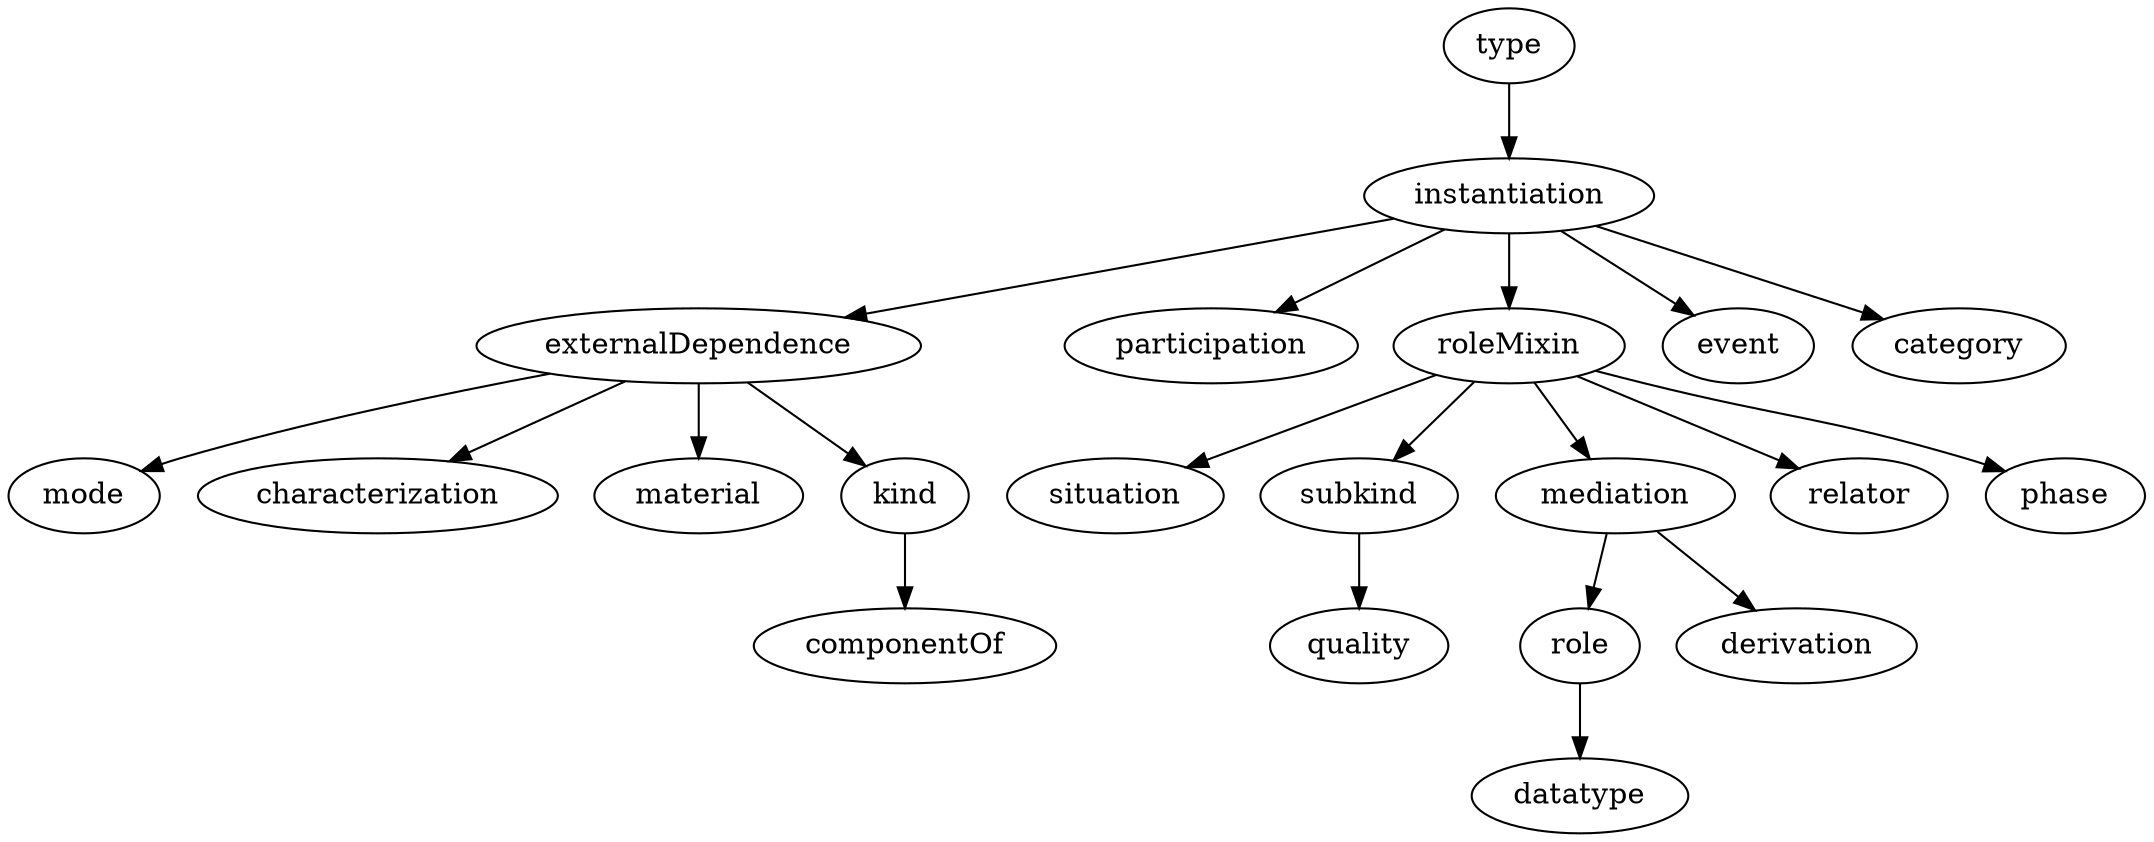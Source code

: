 strict digraph  {
type;
instantiation;
externalDependence;
participation;
roleMixin;
event;
category;
mode;
characterization;
material;
kind;
situation;
subkind;
mediation;
relator;
phase;
componentOf;
quality;
role;
derivation;
datatype;
type -> instantiation;
instantiation -> externalDependence;
instantiation -> participation;
instantiation -> roleMixin;
instantiation -> event;
instantiation -> category;
externalDependence -> mode;
externalDependence -> characterization;
externalDependence -> material;
externalDependence -> kind;
roleMixin -> situation;
roleMixin -> subkind;
roleMixin -> mediation;
roleMixin -> relator;
roleMixin -> phase;
kind -> componentOf;
subkind -> quality;
mediation -> role;
mediation -> derivation;
role -> datatype;
}
